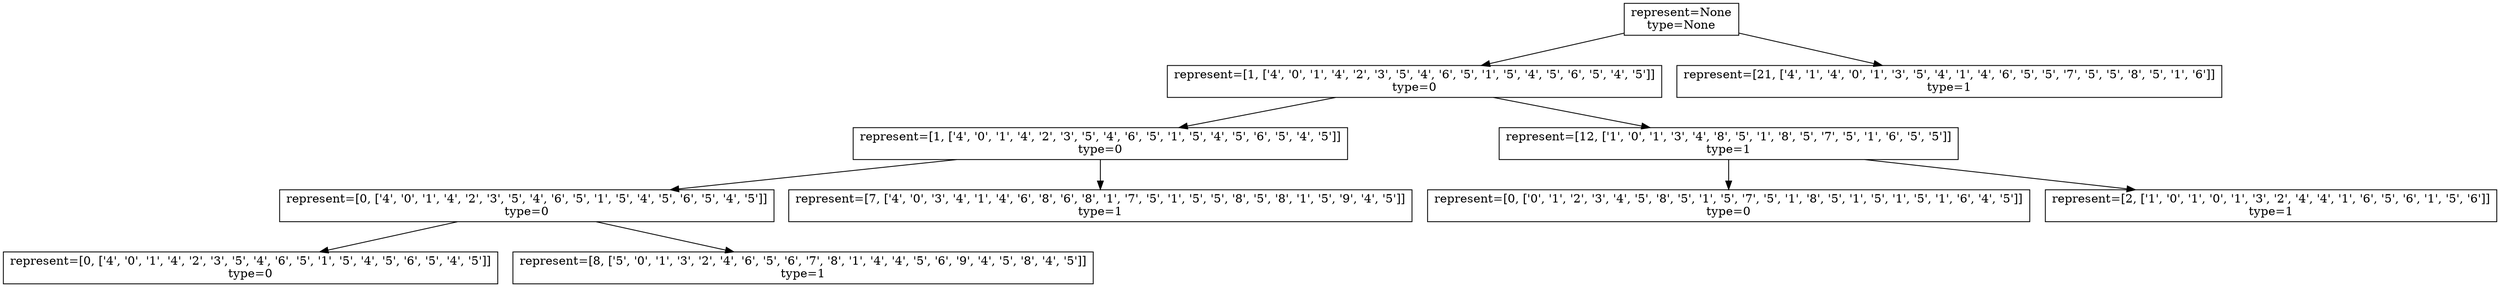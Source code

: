 digraph G{
node [shape=box];
edge [fontname=helvetica];
0 [label=<represent=None<br/>type=None<br/>>];
2 [label=<represent=[1, ['4', '0', '1', '4', '2', '3', '5', '4', '6', '5', '1', '5', '4', '5', '6', '5', '4', '5']]<br/>type=0<br/>>];
4 [label=<represent=[1, ['4', '0', '1', '4', '2', '3', '5', '4', '6', '5', '1', '5', '4', '5', '6', '5', '4', '5']]<br/>type=0<br/>>];
6 [label=<represent=[0, ['4', '0', '1', '4', '2', '3', '5', '4', '6', '5', '1', '5', '4', '5', '6', '5', '4', '5']]<br/>type=0<br/>>];
8 [label=<represent=[0, ['4', '0', '1', '4', '2', '3', '5', '4', '6', '5', '1', '5', '4', '5', '6', '5', '4', '5']]<br/>type=0<br/>>];
7 [label=<represent=[8, ['5', '0', '1', '3', '2', '4', '6', '5', '6', '7', '8', '1', '4', '4', '5', '6', '9', '4', '5', '8', '4', '5']]<br/>type=1<br/>>];
5 [label=<represent=[7, ['4', '0', '3', '4', '1', '4', '6', '8', '6', '8', '1', '7', '5', '1', '5', '5', '8', '5', '8', '1', '5', '9', '4', '5']]<br/>type=1<br/>>];
3 [label=<represent=[12, ['1', '0', '1', '3', '4', '8', '5', '1', '8', '5', '7', '5', '1', '6', '5', '5']]<br/>type=1<br/>>];
10 [label=<represent=[0, ['0', '1', '2', '3', '4', '5', '8', '5', '1', '5', '7', '5', '1', '8', '5', '1', '5', '1', '5', '1', '6', '4', '5']]<br/>type=0<br/>>];
9 [label=<represent=[2, ['1', '0', '1', '0', '1', '3', '2', '4', '4', '1', '6', '5', '6', '1', '5', '6']]<br/>type=1<br/>>];
1 [label=<represent=[21, ['4', '1', '4', '0', '1', '3', '5', '4', '1', '4', '6', '5', '5', '7', '5', '5', '8', '5', '1', '6']]<br/>type=1<br/>>];
0 -> 1;
0 -> 2;
2 -> 3;
2 -> 4;
4 -> 5;
4 -> 6;
6 -> 7;
6 -> 8;
3 -> 9;
3 -> 10;
}